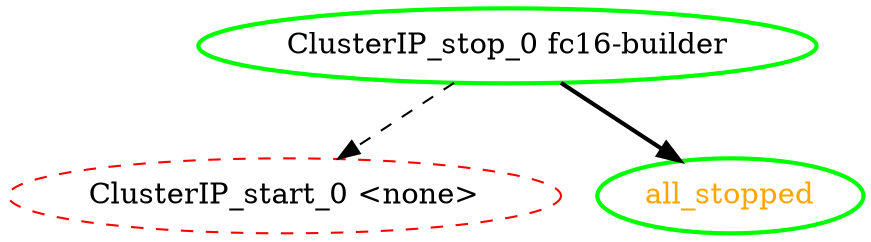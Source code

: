 digraph "g" {
"ClusterIP_start_0 <none>" [ style=dashed color="red" fontcolor="black"]
"ClusterIP_stop_0 fc16-builder" -> "ClusterIP_start_0 <none>" [ style = dashed]
"ClusterIP_stop_0 fc16-builder" -> "all_stopped" [ style = bold]
"ClusterIP_stop_0 fc16-builder" [ style=bold color="green" fontcolor="black"]
"all_stopped" [ style=bold color="green" fontcolor="orange"]
}
